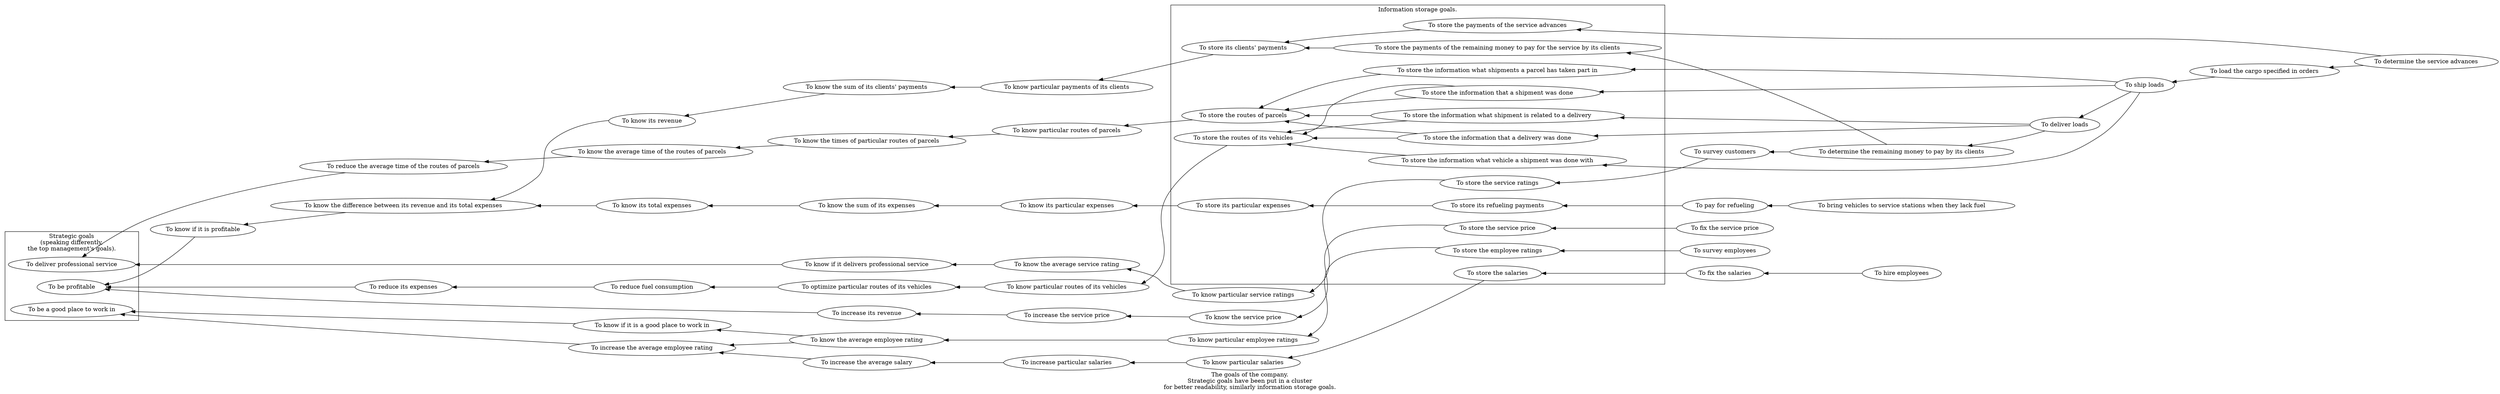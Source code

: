 digraph {
    label="The goals of the company.\nStrategic goals have been put in a cluster\nfor better readability, similarly information storage goals."
    // " A node with a solid border means the top management's goal, a node with a dashed border means the finance department's goal, a node with a dotted border means the IT department's goal, a node with a bold border means the transportation department's goal, a node with diagonals means the human resources department's goal, and a filled node means the customer service department's goal."
    // ranksep="1"
    rankdir="RL"

    subgraph strategic_goals {
        label="Strategic goals\n(speaking differently,\nthe top management's goals)."
        cluster="true"

        profitability
            [label="To be profitable"]
            // [label="responsibility=top management"]

        professional_service_delivery
            [label="To deliver professional service"]
            // [label="responsibility=top management"]

        good_place_to_work
            [label="To be a good place to work in"]
            // [label="responsibility=top management"]
    }

    profitability_knowledge
        [label="To know if it is profitable"]
        // [label="responsibility=finance department"]
    profitability_knowledge -> profitability

    expenses_revenue_difference_knowledge
        [label="To know the difference between its revenue and its total expenses"]
        // [label="responsibility=finance department"]
    expenses_revenue_difference_knowledge -> profitability_knowledge

    revenue_knowledge
        [label="To know its revenue"]
        // [label="responsibility=finance department"]
    revenue_knowledge -> expenses_revenue_difference_knowledge

    revenue_increase
        [label="To increase its revenue"]
        // [label="responsibility=finance department"]
    revenue_increase -> profitability

    clients_payments_sum_knowledge
        [label="To know the sum of its clients' payments"]
        // [label="responsibility=finance department"]
    clients_payments_sum_knowledge -> revenue_knowledge

    particular_clients_payments_knowledge
        [label="To know particular payments of its clients"]
        // [label="responsibility=finance department"]
    particular_clients_payments_knowledge -> clients_payments_sum_knowledge

    expenses_knowledge
        [label="To know its total expenses"]
        // [label="responsibility=finance department"]
    expenses_knowledge -> expenses_revenue_difference_knowledge

    expenses_sum_knowledge
        [label="To know the sum of its expenses"]
        // [label="responsibility=finance department"]
    expenses_sum_knowledge -> expenses_knowledge

    particular_expenses_knowledge
        [label="To know its particular expenses"]
        // [label="responsibility=finance department"]
    particular_expenses_knowledge -> expenses_sum_knowledge

    customers_surveying
        [label="To survey customers"]
        // [label="responsibility=customer service department"]
    customers_surveying -> service_ratings_storage

    remaining_money_to_pay_for_the_service_payments_determination
        [label="To determine the remaining money to pay by its clients"]
        // [label="responsibility=finance department"]
    remaining_money_to_pay_for_the_service_payments_determination -> customers_surveying
    remaining_money_to_pay_for_the_service_payments_determination -> remaining_money_to_pay_for_the_service_payments_storage

    service_advance_determination
        [label="To determine the service advances"]
        // [label="responsibility=finance department"]
    service_advance_determination -> loads
    service_advance_determination -> service_advance_payments_storage

    service_price_fixing
        [label="To fix the service price"]
        // [label="responsibility=customer service department"]
    service_price_fixing -> service_price_storage

    service_price_increase
        [label="To increase the service price"]
        // [label="responsibility=finance department"]
    service_price_increase -> revenue_increase

    salaries_fixing
        [label="To fix the salaries"]
        // [label="responsibility=human resources department"]
    salaries_fixing -> salaries_storage

    employee_hiring
        [label="To hire employees"]
        // [label="responsibility=human resources department"]
    employee_hiring -> salaries_fixing

    expenses_reduction
        [label="To reduce its expenses"]
        // [label="responsibility=finance department"]
    expenses_reduction -> profitability

    subgraph information_storage_goals {
        label="Information storage goals."
        cluster=true

        refueling_payments_storage
            [label="To store its refueling payments"]
            // [label="responsibility=it department"]

        particular_expenses_storage
            [label="To store its particular expenses"]
            // [label="responsibility=it department"]

        clients_payments_storage
            [label="To store its clients' payments"]
            // [label="responsibility=it department"]

        service_advance_payments_storage
            [label="To store the payments of the service advances"]
            // [label="responsibility=it department"]

        remaining_money_to_pay_for_the_service_payments_storage
            [label="To store the payments of the remaining money to pay for the service by its clients"]
            // [label="responsibility=it department"]

        service_price_storage
            [label="To store the service price"]
            // [label="responsibility=it department"]

        delivery_information_storage
            [label="To store the information that a delivery was done"]
            // [label="responsibility=it department"]

        shipment_delivery_relation_storage
            [label="To store the information what shipment is related to a delivery"]
            // [label="responsibility=it department"]

        shipment_information_storage
            [label="To store the information that a shipment was done"]
            // [label="responsibility=it department"]

        vehicles_routes_storage
            [label="To store the routes of its vehicles"]
            // [label="responsibility=it department"]

        service_ratings_storage
            [label="To store the service ratings"]
            // [label="responsibility=it department"]

        employee_ratings_storage
            [label="To store the employee ratings"]
            // [label="responsibility=it department"]

        salaries_storage
            [label="To store the salaries"]
            // [label="responsibility=it department"]

        parcels_routes_storage
            [label="To store the routes of parcels"]
            // [label="responsibility=it department"]

        shipment_vehicle_storage
            [label="To store the information what vehicle a shipment was done with"]
            // [label="responsibility=it department"]

        parcel_shipments_storage
            [label="To store the information what shipments a parcel has taken part in"]
    }

    remaining_money_to_pay_for_the_service_payments_storage -> clients_payments_storage
    service_advance_payments_storage -> clients_payments_storage
    parcel_shipments_storage -> parcels_routes_storage
    shipments -> parcel_shipments_storage
    clients_payments_storage -> particular_clients_payments_knowledge
    refueling_payments_storage -> particular_expenses_storage
    delivery_information_storage -> parcels_routes_storage
    delivery_information_storage -> vehicles_routes_storage
    shipment_delivery_relation_storage -> parcels_routes_storage
    shipment_delivery_relation_storage -> vehicles_routes_storage
    parcels_routes_storage -> particular_parcels_routes_knowledge
    particular_expenses_storage -> particular_expenses_knowledge
    service_price_storage -> service_price_knowledge
    vehicles_routes_storage -> vehicles_particular_routes_knowledge
    service_ratings_storage -> particular_service_ratings_knowledge
    employee_ratings_storage -> particular_employee_ratings_knowledge
    salaries_storage -> particular_salaries_knowledge
    shipment_information_storage -> vehicles_routes_storage
    shipment_vehicle_storage -> vehicles_routes_storage
    shipment_information_storage -> parcels_routes_storage

    service_price_knowledge
        [label="To know the service price"]
        // [label="responsibility=customer service department"]
    service_price_knowledge -> service_price_increase

    refueling_payments
        [label="To pay for refueling"]
        // [label="responsibility=transportation department"]
    refueling_payments -> refueling_payments_storage

    vehicle_service_stations_bringing
        [label="To bring vehicles to service stations when they lack fuel"]
        // [label="responsibility=transportation department"]
    vehicle_service_stations_bringing -> refueling_payments

    loads
        [label="To load the cargo specified in orders"]
        // [label="responsibility=transportation department"]
    loads -> shipments

    shipments
        [label="To ship loads"]
        // [label="responsibility=transportation department"]
    shipments -> deliveries
    shipments -> shipment_information_storage
    shipments -> shipment_vehicle_storage

    deliveries
        [label="To deliver loads"]
        // [label="responsibility=transportation department"]
    deliveries -> remaining_money_to_pay_for_the_service_payments_determination
    deliveries -> delivery_information_storage
    deliveries -> shipment_delivery_relation_storage

    fuel_consumption_reduction
        [label="To reduce fuel consumption"]
        // [label="responsibility=transportation department"]
    fuel_consumption_reduction -> expenses_reduction

    particular_parcels_routes_times_knowledge
        [label="To know the times of particular routes of parcels"]
        // [label="responsibility=transportation department"]
    particular_parcels_routes_times_knowledge -> average_parcel_route_time_knowledge

    average_parcel_route_time_knowledge
        [label="To know the average time of the routes of parcels"]
        // [label="responsibility=transportation department"]
    average_parcel_route_time_knowledge -> average_parcel_route_time_reduction

    average_parcel_route_time_reduction
        [label="To reduce the average time of the routes of parcels"]
        // [label="responsibility=transportation department"]
    average_parcel_route_time_reduction -> professional_service_delivery

    vehicles_particular_routes_optimization
        [label="To optimize particular routes of its vehicles"]
        // [label="responsibility=transportation department"]
    vehicles_particular_routes_optimization -> fuel_consumption_reduction

    vehicles_particular_routes_knowledge
        [label="To know particular routes of its vehicles"]
        // [label="responsibility=transportation department"]
    vehicles_particular_routes_knowledge -> vehicles_particular_routes_optimization

    particular_parcels_routes_knowledge
        [label="To know particular routes of parcels"]
    particular_parcels_routes_knowledge -> particular_parcels_routes_times_knowledge

    employees_surveying
        [label="To survey employees"]
        // [label="responsibility=human resources department"]
    employees_surveying -> employee_ratings_storage

    average_employee_rating_knowledge
        [label="To know the average employee rating"]
        // [label="responsibility=human resources department"]
    average_employee_rating_knowledge -> average_employee_rating_increase
    average_employee_rating_knowledge -> good_place_to_work_knowledge

    particular_employee_ratings_knowledge
        [label="To know particular employee ratings"]
        // [label="responsibility=human resources department"]
    particular_employee_ratings_knowledge -> average_employee_rating_knowledge

    average_employee_rating_increase
        [label="To increase the average employee rating"]
        // [label="responsibility=human resources department"]
    average_employee_rating_increase -> good_place_to_work

    good_place_to_work_knowledge
        [label="To know if it is a good place to work in"]
        // [label="responsibility=human resources department"]
    good_place_to_work_knowledge -> good_place_to_work

    average_salary_increase
        [label="To increase the average salary"]
        // [label="responsibility=human resources department"]
    average_salary_increase -> average_employee_rating_increase

    particular_salaries_increase
        [label="To increase particular salaries"]
        // [label="responsibility=human resources department"]
    particular_salaries_increase -> average_salary_increase

    particular_salaries_knowledge
        [label="To know particular salaries"]
        // [label="responsibility=human resources department"]
    particular_salaries_knowledge -> particular_salaries_increase

    average_service_rating_knowledge
        [label="To know the average service rating"]
        // [label="responsibility=customer service department"]
    average_service_rating_knowledge -> professional_service_delivery_knowledge

    particular_service_ratings_knowledge
        [label="To know particular service ratings"]
        // [label="responsibility=customer service department"]
    particular_service_ratings_knowledge -> average_service_rating_knowledge

    professional_service_delivery_knowledge
        [label="To know if it delivers professional service"]
        // [label="responsibility=customer service department"]
    professional_service_delivery_knowledge -> professional_service_delivery
}
